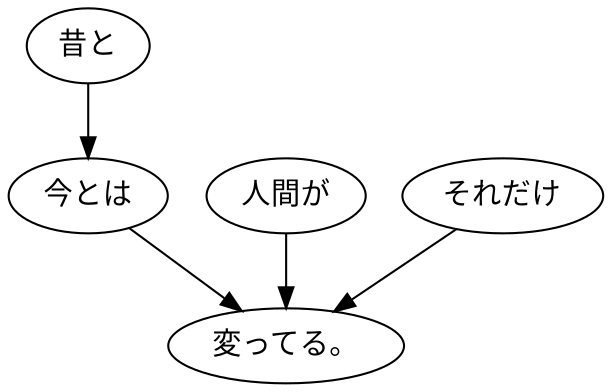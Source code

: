 digraph graph8725 {
	node0 [label="昔と"];
	node1 [label="今とは"];
	node2 [label="人間が"];
	node3 [label="それだけ"];
	node4 [label="変ってる。"];
	node0 -> node1;
	node1 -> node4;
	node2 -> node4;
	node3 -> node4;
}
